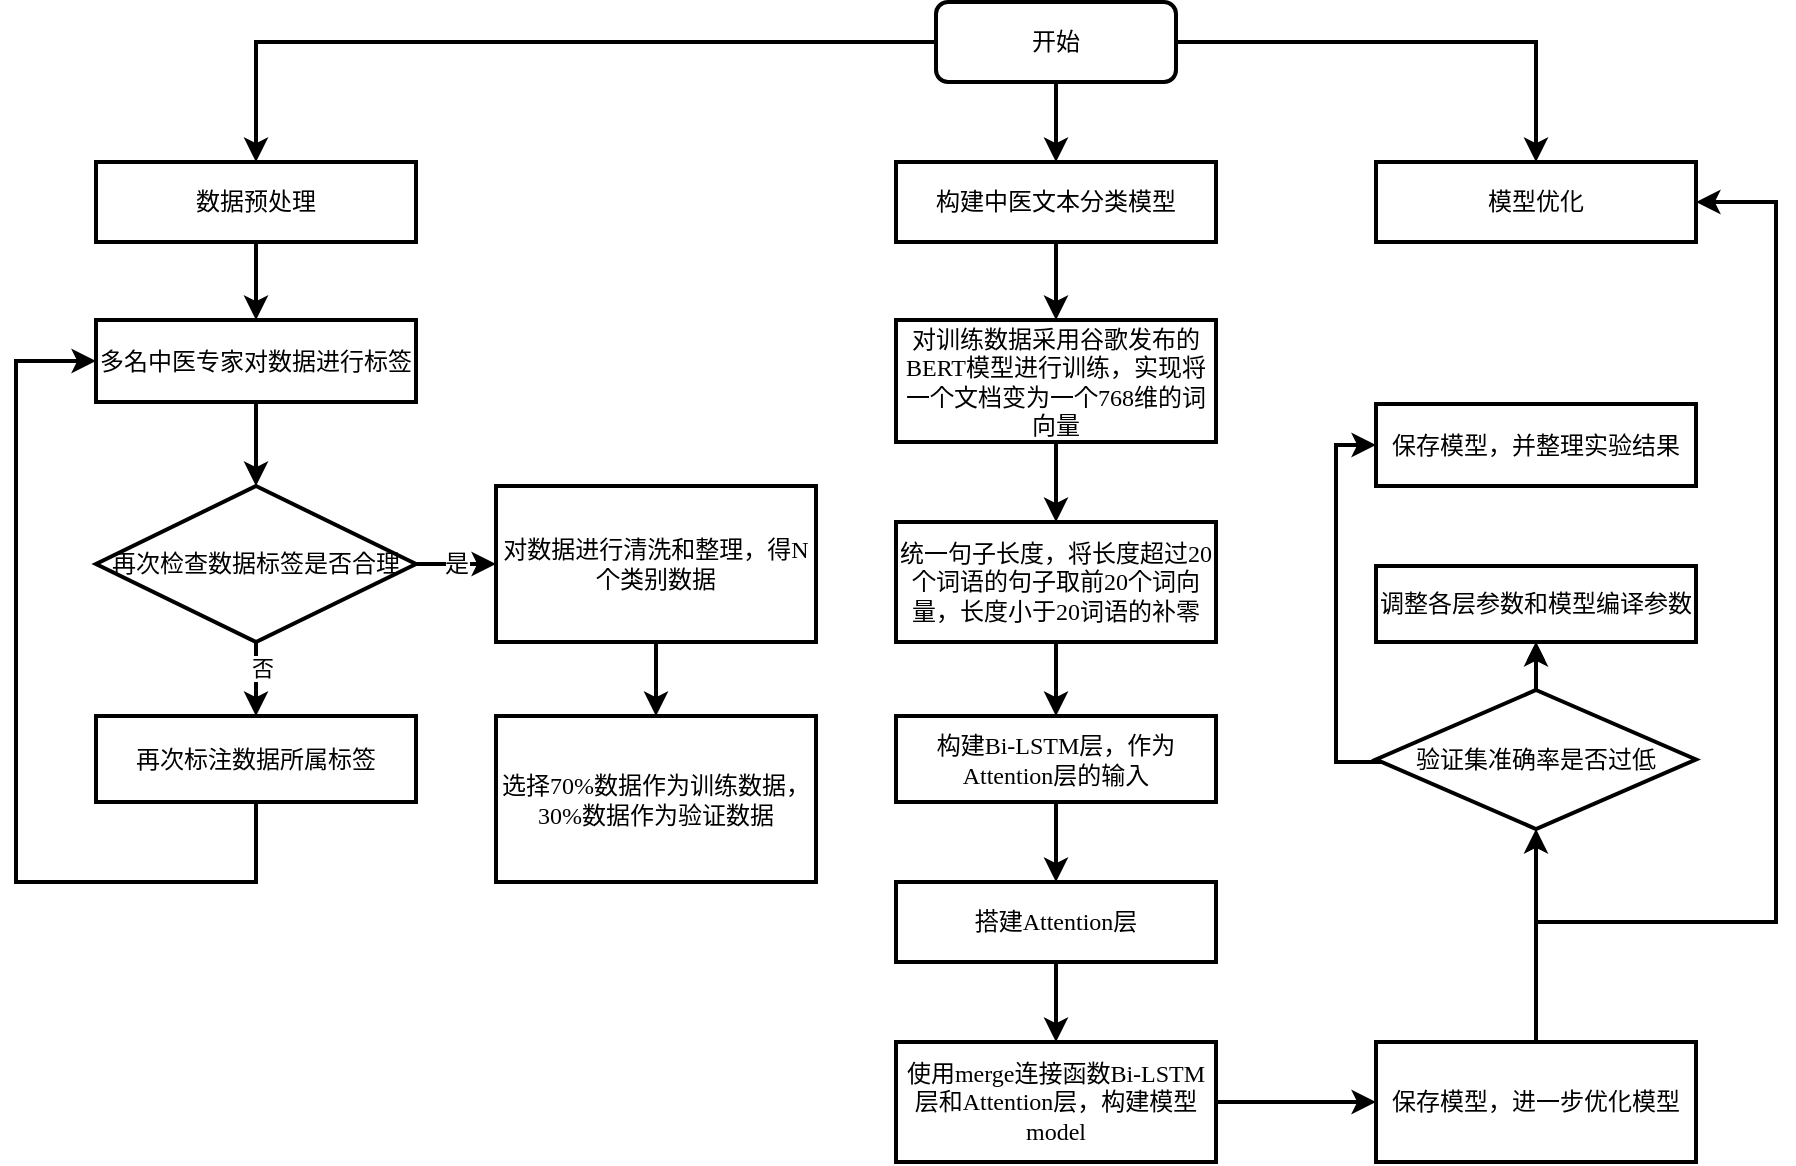 <mxfile version="25.0.3" pages="2">
  <diagram name="第 1 页" id="9ZXl1PrwTCvkXtnWnoBN">
    <mxGraphModel dx="1002" dy="535" grid="1" gridSize="12" guides="1" tooltips="1" connect="1" arrows="1" fold="1" page="1" pageScale="1" pageWidth="827" pageHeight="1169" math="0" shadow="0">
      <root>
        <mxCell id="0" />
        <mxCell id="1" parent="0" />
        <mxCell id="V4njnz7s7fKGCCCst2eJ-6" style="edgeStyle=orthogonalEdgeStyle;rounded=0;orthogonalLoop=1;jettySize=auto;html=1;entryX=0.5;entryY=0;entryDx=0;entryDy=0;fontFamily=Times New Roman;fontSize=12;strokeWidth=2;" parent="1" source="32oMLY3uq2BjnJszd01c-74" target="32oMLY3uq2BjnJszd01c-75" edge="1">
          <mxGeometry relative="1" as="geometry" />
        </mxCell>
        <mxCell id="32oMLY3uq2BjnJszd01c-74" value="数据预处理" style="whiteSpace=wrap;strokeWidth=2;fontFamily=Times New Roman;fontSize=12;" parent="1" vertex="1">
          <mxGeometry x="160" y="120" width="160" height="40" as="geometry" />
        </mxCell>
        <mxCell id="V4njnz7s7fKGCCCst2eJ-5" style="edgeStyle=orthogonalEdgeStyle;rounded=0;orthogonalLoop=1;jettySize=auto;html=1;entryX=0.5;entryY=0;entryDx=0;entryDy=0;fontFamily=Times New Roman;fontSize=12;strokeWidth=2;" parent="1" source="32oMLY3uq2BjnJszd01c-75" target="32oMLY3uq2BjnJszd01c-76" edge="1">
          <mxGeometry relative="1" as="geometry" />
        </mxCell>
        <mxCell id="32oMLY3uq2BjnJszd01c-75" value="多名中医专家对数据进行标签" style="whiteSpace=wrap;strokeWidth=2;fontFamily=Times New Roman;fontSize=12;" parent="1" vertex="1">
          <mxGeometry x="160" y="199" width="160" height="41" as="geometry" />
        </mxCell>
        <mxCell id="V4njnz7s7fKGCCCst2eJ-8" style="edgeStyle=orthogonalEdgeStyle;rounded=0;orthogonalLoop=1;jettySize=auto;html=1;entryX=0.5;entryY=0;entryDx=0;entryDy=0;fontFamily=Times New Roman;fontSize=12;strokeWidth=2;" parent="1" source="32oMLY3uq2BjnJszd01c-76" target="32oMLY3uq2BjnJszd01c-78" edge="1">
          <mxGeometry relative="1" as="geometry" />
        </mxCell>
        <mxCell id="V4njnz7s7fKGCCCst2eJ-42" value="否" style="edgeLabel;html=1;align=center;verticalAlign=middle;resizable=0;points=[];" parent="V4njnz7s7fKGCCCst2eJ-8" vertex="1" connectable="0">
          <mxGeometry x="-0.389" y="3" relative="1" as="geometry">
            <mxPoint as="offset" />
          </mxGeometry>
        </mxCell>
        <mxCell id="V4njnz7s7fKGCCCst2eJ-11" value="是" style="edgeStyle=orthogonalEdgeStyle;rounded=0;orthogonalLoop=1;jettySize=auto;html=1;entryX=0;entryY=0.5;entryDx=0;entryDy=0;fontFamily=Times New Roman;fontSize=12;strokeWidth=2;" parent="1" source="32oMLY3uq2BjnJszd01c-76" target="32oMLY3uq2BjnJszd01c-77" edge="1">
          <mxGeometry relative="1" as="geometry" />
        </mxCell>
        <mxCell id="32oMLY3uq2BjnJszd01c-76" value="再次检查数据标签是否合理" style="rhombus;strokeWidth=2;whiteSpace=wrap;fontFamily=Times New Roman;fontSize=12;" parent="1" vertex="1">
          <mxGeometry x="160" y="282" width="160" height="78" as="geometry" />
        </mxCell>
        <mxCell id="V4njnz7s7fKGCCCst2eJ-12" style="edgeStyle=orthogonalEdgeStyle;rounded=0;orthogonalLoop=1;jettySize=auto;html=1;fontFamily=Times New Roman;fontSize=12;strokeWidth=2;" parent="1" source="32oMLY3uq2BjnJszd01c-77" target="32oMLY3uq2BjnJszd01c-79" edge="1">
          <mxGeometry relative="1" as="geometry" />
        </mxCell>
        <mxCell id="32oMLY3uq2BjnJszd01c-77" value="对数据进行清洗和整理，得N个类别数据" style="whiteSpace=wrap;strokeWidth=2;fontFamily=Times New Roman;fontSize=12;" parent="1" vertex="1">
          <mxGeometry x="360" y="282" width="160" height="78" as="geometry" />
        </mxCell>
        <mxCell id="V4njnz7s7fKGCCCst2eJ-9" style="edgeStyle=orthogonalEdgeStyle;rounded=0;orthogonalLoop=1;jettySize=auto;html=1;entryX=0;entryY=0.5;entryDx=0;entryDy=0;fontFamily=Times New Roman;fontSize=12;strokeWidth=2;" parent="1" source="32oMLY3uq2BjnJszd01c-78" target="32oMLY3uq2BjnJszd01c-75" edge="1">
          <mxGeometry relative="1" as="geometry">
            <Array as="points">
              <mxPoint x="240" y="480" />
              <mxPoint x="120" y="480" />
              <mxPoint x="120" y="220" />
            </Array>
          </mxGeometry>
        </mxCell>
        <mxCell id="32oMLY3uq2BjnJszd01c-78" value="再次标注数据所属标签" style="whiteSpace=wrap;strokeWidth=2;fontFamily=Times New Roman;fontSize=12;" parent="1" vertex="1">
          <mxGeometry x="160" y="397" width="160" height="43" as="geometry" />
        </mxCell>
        <mxCell id="32oMLY3uq2BjnJszd01c-79" value="选择70%数据作为训练数据，30%数据作为验证数据" style="whiteSpace=wrap;strokeWidth=2;fontFamily=Times New Roman;fontSize=12;" parent="1" vertex="1">
          <mxGeometry x="360" y="397" width="160" height="83" as="geometry" />
        </mxCell>
        <mxCell id="V4njnz7s7fKGCCCst2eJ-14" style="edgeStyle=orthogonalEdgeStyle;rounded=0;orthogonalLoop=1;jettySize=auto;html=1;entryX=0.5;entryY=0;entryDx=0;entryDy=0;fontFamily=Times New Roman;fontSize=12;strokeWidth=2;" parent="1" source="32oMLY3uq2BjnJszd01c-80" target="32oMLY3uq2BjnJszd01c-81" edge="1">
          <mxGeometry relative="1" as="geometry" />
        </mxCell>
        <mxCell id="32oMLY3uq2BjnJszd01c-80" value="构建中医文本分类模型" style="whiteSpace=wrap;strokeWidth=2;fontFamily=Times New Roman;fontSize=12;" parent="1" vertex="1">
          <mxGeometry x="560" y="120" width="160" height="40" as="geometry" />
        </mxCell>
        <mxCell id="V4njnz7s7fKGCCCst2eJ-17" style="edgeStyle=orthogonalEdgeStyle;rounded=0;orthogonalLoop=1;jettySize=auto;html=1;entryX=0.5;entryY=0;entryDx=0;entryDy=0;fontFamily=Times New Roman;fontSize=12;strokeWidth=2;" parent="1" source="32oMLY3uq2BjnJszd01c-81" target="32oMLY3uq2BjnJszd01c-82" edge="1">
          <mxGeometry relative="1" as="geometry" />
        </mxCell>
        <mxCell id="32oMLY3uq2BjnJszd01c-81" value="对训练数据采用谷歌发布的&#xa;BERT模型进行训练，实现将一个文档变为一个768维的词向量" style="whiteSpace=wrap;strokeWidth=2;fontFamily=Times New Roman;fontSize=12;" parent="1" vertex="1">
          <mxGeometry x="560" y="199" width="160" height="61" as="geometry" />
        </mxCell>
        <mxCell id="V4njnz7s7fKGCCCst2eJ-18" style="edgeStyle=orthogonalEdgeStyle;rounded=0;orthogonalLoop=1;jettySize=auto;html=1;entryX=0.5;entryY=0;entryDx=0;entryDy=0;fontFamily=Times New Roman;fontSize=12;strokeWidth=2;" parent="1" source="32oMLY3uq2BjnJszd01c-82" target="32oMLY3uq2BjnJszd01c-83" edge="1">
          <mxGeometry relative="1" as="geometry" />
        </mxCell>
        <mxCell id="32oMLY3uq2BjnJszd01c-82" value="统一句子长度，将长度超过20&#xa;个词语的句子取前20个词向&#xa;量，长度小于20词语的补零" style="whiteSpace=wrap;strokeWidth=2;fontFamily=Times New Roman;fontSize=12;" parent="1" vertex="1">
          <mxGeometry x="560" y="300" width="160" height="60" as="geometry" />
        </mxCell>
        <mxCell id="V4njnz7s7fKGCCCst2eJ-19" style="edgeStyle=orthogonalEdgeStyle;rounded=0;orthogonalLoop=1;jettySize=auto;html=1;entryX=0.5;entryY=0;entryDx=0;entryDy=0;fontFamily=Times New Roman;fontSize=12;strokeWidth=2;" parent="1" source="32oMLY3uq2BjnJszd01c-83" target="32oMLY3uq2BjnJszd01c-84" edge="1">
          <mxGeometry relative="1" as="geometry" />
        </mxCell>
        <mxCell id="32oMLY3uq2BjnJszd01c-83" value="构建Bi-LSTM层，作为Attention层的输入" style="whiteSpace=wrap;strokeWidth=2;fontFamily=Times New Roman;fontSize=12;" parent="1" vertex="1">
          <mxGeometry x="560" y="397" width="160" height="43" as="geometry" />
        </mxCell>
        <mxCell id="V4njnz7s7fKGCCCst2eJ-21" style="edgeStyle=orthogonalEdgeStyle;rounded=0;orthogonalLoop=1;jettySize=auto;html=1;entryX=0.5;entryY=0;entryDx=0;entryDy=0;fontFamily=Times New Roman;fontSize=12;strokeWidth=2;" parent="1" source="32oMLY3uq2BjnJszd01c-84" target="32oMLY3uq2BjnJszd01c-85" edge="1">
          <mxGeometry relative="1" as="geometry" />
        </mxCell>
        <mxCell id="32oMLY3uq2BjnJszd01c-84" value="搭建Attention层" style="whiteSpace=wrap;strokeWidth=2;fontFamily=Times New Roman;fontSize=12;" parent="1" vertex="1">
          <mxGeometry x="560" y="480" width="160" height="40" as="geometry" />
        </mxCell>
        <mxCell id="V4njnz7s7fKGCCCst2eJ-24" style="edgeStyle=orthogonalEdgeStyle;rounded=0;orthogonalLoop=1;jettySize=auto;html=1;entryX=0;entryY=0.5;entryDx=0;entryDy=0;fontFamily=Times New Roman;fontSize=12;strokeWidth=2;" parent="1" source="32oMLY3uq2BjnJszd01c-85" target="32oMLY3uq2BjnJszd01c-90" edge="1">
          <mxGeometry relative="1" as="geometry" />
        </mxCell>
        <mxCell id="32oMLY3uq2BjnJszd01c-85" value="使用merge连接函数Bi-LSTM层和Attention层，构建模型model" style="whiteSpace=wrap;strokeWidth=2;fontFamily=Times New Roman;fontSize=12;" parent="1" vertex="1">
          <mxGeometry x="560" y="560" width="160" height="60" as="geometry" />
        </mxCell>
        <mxCell id="32oMLY3uq2BjnJszd01c-86" value="模型优化" style="whiteSpace=wrap;strokeWidth=2;fontFamily=Times New Roman;fontSize=12;" parent="1" vertex="1">
          <mxGeometry x="800" y="120" width="160" height="40" as="geometry" />
        </mxCell>
        <mxCell id="32oMLY3uq2BjnJszd01c-87" value="保存模型，并整理实验结果" style="whiteSpace=wrap;strokeWidth=2;fontFamily=Times New Roman;fontSize=12;" parent="1" vertex="1">
          <mxGeometry x="800" y="241" width="160" height="41" as="geometry" />
        </mxCell>
        <mxCell id="32oMLY3uq2BjnJszd01c-88" value="调整各层参数和模型编译参数" style="whiteSpace=wrap;strokeWidth=2;fontFamily=Times New Roman;fontSize=12;" parent="1" vertex="1">
          <mxGeometry x="800" y="322" width="160" height="38" as="geometry" />
        </mxCell>
        <mxCell id="V4njnz7s7fKGCCCst2eJ-27" style="edgeStyle=orthogonalEdgeStyle;rounded=0;orthogonalLoop=1;jettySize=auto;html=1;entryX=0.5;entryY=1;entryDx=0;entryDy=0;fontFamily=Times New Roman;fontSize=12;" parent="1" source="32oMLY3uq2BjnJszd01c-89" target="32oMLY3uq2BjnJszd01c-88" edge="1">
          <mxGeometry relative="1" as="geometry" />
        </mxCell>
        <mxCell id="V4njnz7s7fKGCCCst2eJ-40" style="edgeStyle=orthogonalEdgeStyle;rounded=0;orthogonalLoop=1;jettySize=auto;html=1;entryX=0;entryY=0.5;entryDx=0;entryDy=0;fontFamily=Times New Roman;fontSize=12;strokeWidth=2;" parent="1" source="32oMLY3uq2BjnJszd01c-89" target="32oMLY3uq2BjnJszd01c-87" edge="1">
          <mxGeometry relative="1" as="geometry">
            <Array as="points">
              <mxPoint x="780" y="420" />
              <mxPoint x="780" y="261" />
            </Array>
          </mxGeometry>
        </mxCell>
        <mxCell id="V4njnz7s7fKGCCCst2eJ-41" value="" style="edgeStyle=orthogonalEdgeStyle;rounded=0;orthogonalLoop=1;jettySize=auto;html=1;fontFamily=Times New Roman;fontSize=12;strokeWidth=2;" parent="1" source="32oMLY3uq2BjnJszd01c-89" target="32oMLY3uq2BjnJszd01c-88" edge="1">
          <mxGeometry relative="1" as="geometry" />
        </mxCell>
        <mxCell id="32oMLY3uq2BjnJszd01c-89" value="验证集准确率是否过低" style="rhombus;strokeWidth=2;whiteSpace=wrap;fontFamily=Times New Roman;fontSize=12;" parent="1" vertex="1">
          <mxGeometry x="800" y="384" width="160" height="69.5" as="geometry" />
        </mxCell>
        <mxCell id="V4njnz7s7fKGCCCst2eJ-33" value="" style="edgeStyle=orthogonalEdgeStyle;rounded=0;orthogonalLoop=1;jettySize=auto;html=1;fontFamily=Times New Roman;fontSize=12;strokeWidth=2;" parent="1" source="32oMLY3uq2BjnJszd01c-90" target="32oMLY3uq2BjnJszd01c-89" edge="1">
          <mxGeometry relative="1" as="geometry" />
        </mxCell>
        <mxCell id="V4njnz7s7fKGCCCst2eJ-39" style="edgeStyle=orthogonalEdgeStyle;rounded=0;orthogonalLoop=1;jettySize=auto;html=1;entryX=1;entryY=0.5;entryDx=0;entryDy=0;fontFamily=Times New Roman;fontSize=12;strokeWidth=2;" parent="1" source="32oMLY3uq2BjnJszd01c-90" target="32oMLY3uq2BjnJszd01c-86" edge="1">
          <mxGeometry relative="1" as="geometry">
            <Array as="points">
              <mxPoint x="880" y="500" />
              <mxPoint x="1000" y="500" />
              <mxPoint x="1000" y="140" />
            </Array>
          </mxGeometry>
        </mxCell>
        <mxCell id="32oMLY3uq2BjnJszd01c-90" value="保存模型，进一步优化模型" style="whiteSpace=wrap;strokeWidth=2;fontFamily=Times New Roman;fontSize=12;" parent="1" vertex="1">
          <mxGeometry x="800" y="560" width="160" height="60" as="geometry" />
        </mxCell>
        <mxCell id="V4njnz7s7fKGCCCst2eJ-3" style="edgeStyle=orthogonalEdgeStyle;rounded=0;orthogonalLoop=1;jettySize=auto;html=1;entryX=0.5;entryY=0;entryDx=0;entryDy=0;fontFamily=Times New Roman;fontSize=12;strokeWidth=2;" parent="1" source="V4njnz7s7fKGCCCst2eJ-1" target="32oMLY3uq2BjnJszd01c-74" edge="1">
          <mxGeometry relative="1" as="geometry" />
        </mxCell>
        <mxCell id="V4njnz7s7fKGCCCst2eJ-13" style="edgeStyle=orthogonalEdgeStyle;rounded=0;orthogonalLoop=1;jettySize=auto;html=1;fontFamily=Times New Roman;fontSize=12;strokeWidth=2;" parent="1" source="V4njnz7s7fKGCCCst2eJ-1" target="32oMLY3uq2BjnJszd01c-80" edge="1">
          <mxGeometry relative="1" as="geometry" />
        </mxCell>
        <mxCell id="V4njnz7s7fKGCCCst2eJ-22" style="edgeStyle=orthogonalEdgeStyle;rounded=0;orthogonalLoop=1;jettySize=auto;html=1;entryX=0.5;entryY=0;entryDx=0;entryDy=0;fontFamily=Times New Roman;fontSize=12;strokeWidth=2;" parent="1" source="V4njnz7s7fKGCCCst2eJ-1" target="32oMLY3uq2BjnJszd01c-86" edge="1">
          <mxGeometry relative="1" as="geometry" />
        </mxCell>
        <mxCell id="V4njnz7s7fKGCCCst2eJ-1" value="开始" style="rounded=1;whiteSpace=wrap;html=1;fontFamily=Times New Roman;fontSize=12;align=center;strokeWidth=2;" parent="1" vertex="1">
          <mxGeometry x="580" y="40" width="120" height="40" as="geometry" />
        </mxCell>
      </root>
    </mxGraphModel>
  </diagram>
  <diagram id="JvrqZLO_k8GYvlknui0Y" name="第 2 页">
    <mxGraphModel dx="698" dy="535" grid="1" gridSize="10" guides="1" tooltips="1" connect="1" arrows="1" fold="1" page="1" pageScale="1" pageWidth="827" pageHeight="1169" math="0" shadow="0">
      <root>
        <mxCell id="0" />
        <mxCell id="1" parent="0" />
      </root>
    </mxGraphModel>
  </diagram>
</mxfile>
